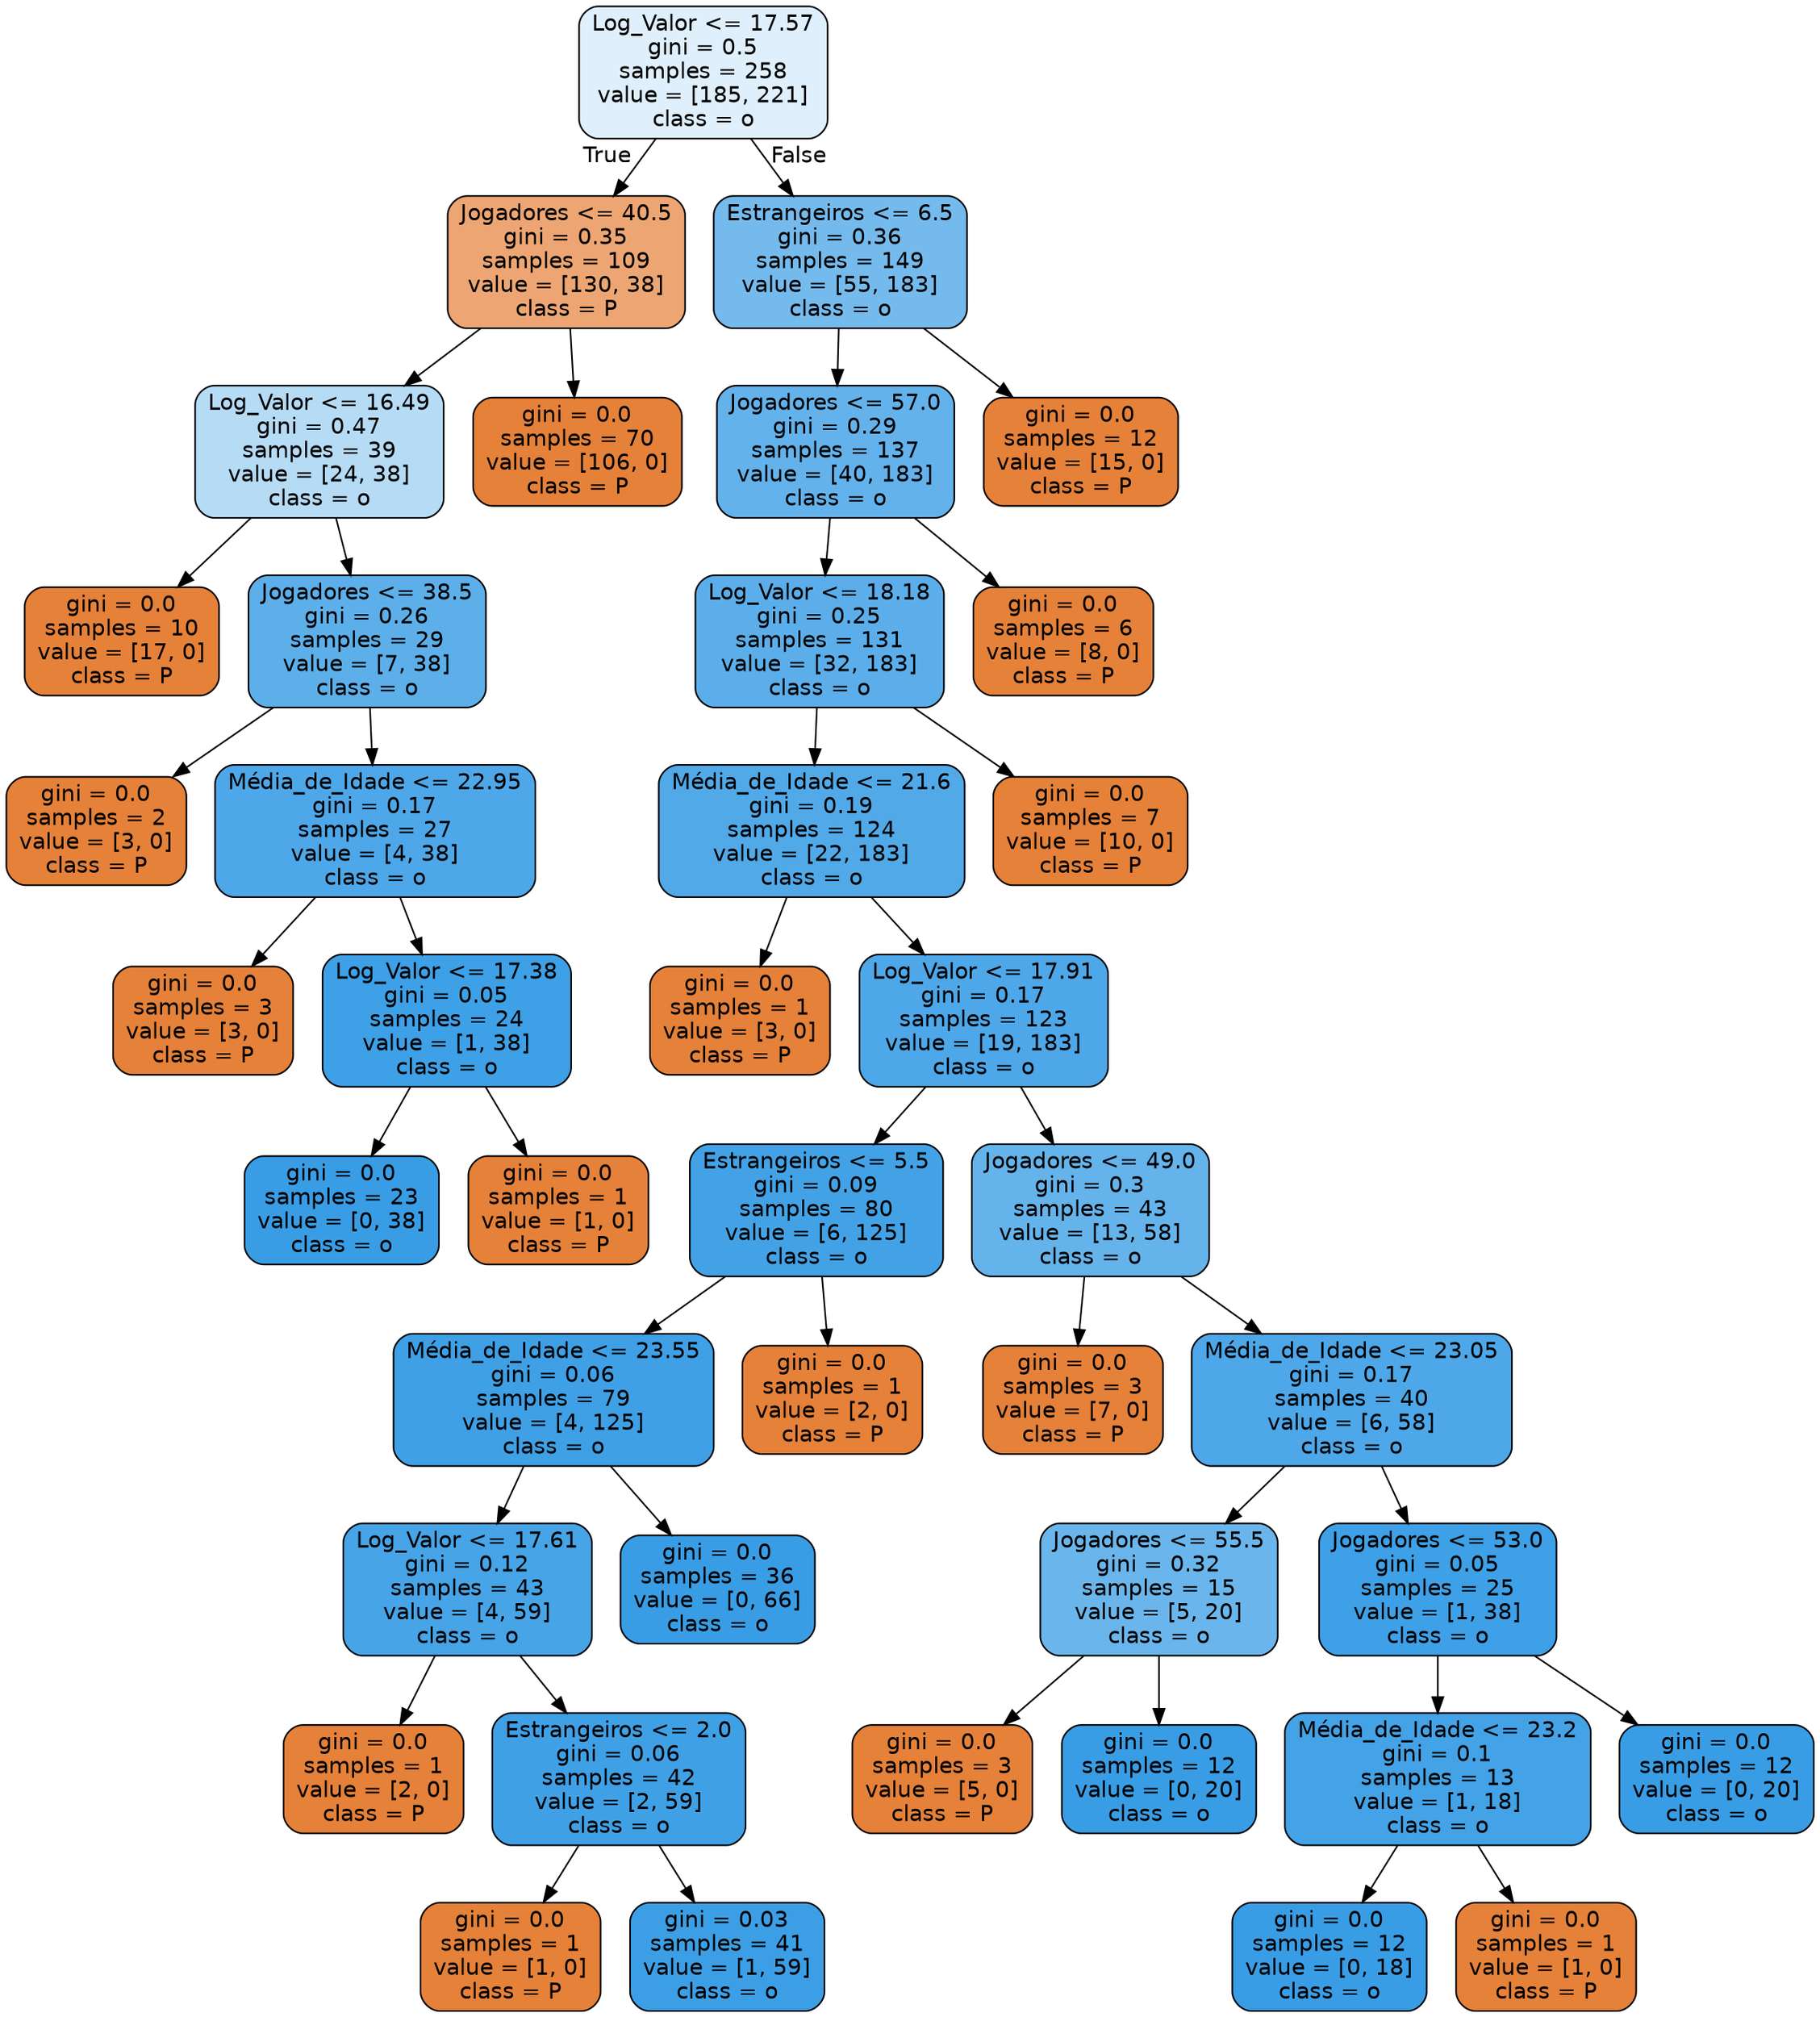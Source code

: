digraph Tree {
node [shape=box, style="filled, rounded", color="black", fontname="helvetica"] ;
edge [fontname="helvetica"] ;
0 [label="Log_Valor <= 17.57\ngini = 0.5\nsamples = 258\nvalue = [185, 221]\nclass = o", fillcolor="#dfeffb"] ;
1 [label="Jogadores <= 40.5\ngini = 0.35\nsamples = 109\nvalue = [130, 38]\nclass = P", fillcolor="#eda673"] ;
0 -> 1 [labeldistance=2.5, labelangle=45, headlabel="True"] ;
2 [label="Log_Valor <= 16.49\ngini = 0.47\nsamples = 39\nvalue = [24, 38]\nclass = o", fillcolor="#b6dbf5"] ;
1 -> 2 ;
3 [label="gini = 0.0\nsamples = 10\nvalue = [17, 0]\nclass = P", fillcolor="#e58139"] ;
2 -> 3 ;
4 [label="Jogadores <= 38.5\ngini = 0.26\nsamples = 29\nvalue = [7, 38]\nclass = o", fillcolor="#5dafea"] ;
2 -> 4 ;
5 [label="gini = 0.0\nsamples = 2\nvalue = [3, 0]\nclass = P", fillcolor="#e58139"] ;
4 -> 5 ;
6 [label="Média_de_Idade <= 22.95\ngini = 0.17\nsamples = 27\nvalue = [4, 38]\nclass = o", fillcolor="#4ea7e8"] ;
4 -> 6 ;
7 [label="gini = 0.0\nsamples = 3\nvalue = [3, 0]\nclass = P", fillcolor="#e58139"] ;
6 -> 7 ;
8 [label="Log_Valor <= 17.38\ngini = 0.05\nsamples = 24\nvalue = [1, 38]\nclass = o", fillcolor="#3ea0e6"] ;
6 -> 8 ;
9 [label="gini = 0.0\nsamples = 23\nvalue = [0, 38]\nclass = o", fillcolor="#399de5"] ;
8 -> 9 ;
10 [label="gini = 0.0\nsamples = 1\nvalue = [1, 0]\nclass = P", fillcolor="#e58139"] ;
8 -> 10 ;
11 [label="gini = 0.0\nsamples = 70\nvalue = [106, 0]\nclass = P", fillcolor="#e58139"] ;
1 -> 11 ;
12 [label="Estrangeiros <= 6.5\ngini = 0.36\nsamples = 149\nvalue = [55, 183]\nclass = o", fillcolor="#75baed"] ;
0 -> 12 [labeldistance=2.5, labelangle=-45, headlabel="False"] ;
13 [label="Jogadores <= 57.0\ngini = 0.29\nsamples = 137\nvalue = [40, 183]\nclass = o", fillcolor="#64b2eb"] ;
12 -> 13 ;
14 [label="Log_Valor <= 18.18\ngini = 0.25\nsamples = 131\nvalue = [32, 183]\nclass = o", fillcolor="#5caeea"] ;
13 -> 14 ;
15 [label="Média_de_Idade <= 21.6\ngini = 0.19\nsamples = 124\nvalue = [22, 183]\nclass = o", fillcolor="#51a9e8"] ;
14 -> 15 ;
16 [label="gini = 0.0\nsamples = 1\nvalue = [3, 0]\nclass = P", fillcolor="#e58139"] ;
15 -> 16 ;
17 [label="Log_Valor <= 17.91\ngini = 0.17\nsamples = 123\nvalue = [19, 183]\nclass = o", fillcolor="#4ea7e8"] ;
15 -> 17 ;
18 [label="Estrangeiros <= 5.5\ngini = 0.09\nsamples = 80\nvalue = [6, 125]\nclass = o", fillcolor="#43a2e6"] ;
17 -> 18 ;
19 [label="Média_de_Idade <= 23.55\ngini = 0.06\nsamples = 79\nvalue = [4, 125]\nclass = o", fillcolor="#3fa0e6"] ;
18 -> 19 ;
20 [label="Log_Valor <= 17.61\ngini = 0.12\nsamples = 43\nvalue = [4, 59]\nclass = o", fillcolor="#46a4e7"] ;
19 -> 20 ;
21 [label="gini = 0.0\nsamples = 1\nvalue = [2, 0]\nclass = P", fillcolor="#e58139"] ;
20 -> 21 ;
22 [label="Estrangeiros <= 2.0\ngini = 0.06\nsamples = 42\nvalue = [2, 59]\nclass = o", fillcolor="#40a0e6"] ;
20 -> 22 ;
23 [label="gini = 0.0\nsamples = 1\nvalue = [1, 0]\nclass = P", fillcolor="#e58139"] ;
22 -> 23 ;
24 [label="gini = 0.03\nsamples = 41\nvalue = [1, 59]\nclass = o", fillcolor="#3c9fe5"] ;
22 -> 24 ;
25 [label="gini = 0.0\nsamples = 36\nvalue = [0, 66]\nclass = o", fillcolor="#399de5"] ;
19 -> 25 ;
26 [label="gini = 0.0\nsamples = 1\nvalue = [2, 0]\nclass = P", fillcolor="#e58139"] ;
18 -> 26 ;
27 [label="Jogadores <= 49.0\ngini = 0.3\nsamples = 43\nvalue = [13, 58]\nclass = o", fillcolor="#65b3eb"] ;
17 -> 27 ;
28 [label="gini = 0.0\nsamples = 3\nvalue = [7, 0]\nclass = P", fillcolor="#e58139"] ;
27 -> 28 ;
29 [label="Média_de_Idade <= 23.05\ngini = 0.17\nsamples = 40\nvalue = [6, 58]\nclass = o", fillcolor="#4da7e8"] ;
27 -> 29 ;
30 [label="Jogadores <= 55.5\ngini = 0.32\nsamples = 15\nvalue = [5, 20]\nclass = o", fillcolor="#6ab6ec"] ;
29 -> 30 ;
31 [label="gini = 0.0\nsamples = 3\nvalue = [5, 0]\nclass = P", fillcolor="#e58139"] ;
30 -> 31 ;
32 [label="gini = 0.0\nsamples = 12\nvalue = [0, 20]\nclass = o", fillcolor="#399de5"] ;
30 -> 32 ;
33 [label="Jogadores <= 53.0\ngini = 0.05\nsamples = 25\nvalue = [1, 38]\nclass = o", fillcolor="#3ea0e6"] ;
29 -> 33 ;
34 [label="Média_de_Idade <= 23.2\ngini = 0.1\nsamples = 13\nvalue = [1, 18]\nclass = o", fillcolor="#44a2e6"] ;
33 -> 34 ;
35 [label="gini = 0.0\nsamples = 12\nvalue = [0, 18]\nclass = o", fillcolor="#399de5"] ;
34 -> 35 ;
36 [label="gini = 0.0\nsamples = 1\nvalue = [1, 0]\nclass = P", fillcolor="#e58139"] ;
34 -> 36 ;
37 [label="gini = 0.0\nsamples = 12\nvalue = [0, 20]\nclass = o", fillcolor="#399de5"] ;
33 -> 37 ;
38 [label="gini = 0.0\nsamples = 7\nvalue = [10, 0]\nclass = P", fillcolor="#e58139"] ;
14 -> 38 ;
39 [label="gini = 0.0\nsamples = 6\nvalue = [8, 0]\nclass = P", fillcolor="#e58139"] ;
13 -> 39 ;
40 [label="gini = 0.0\nsamples = 12\nvalue = [15, 0]\nclass = P", fillcolor="#e58139"] ;
12 -> 40 ;
}